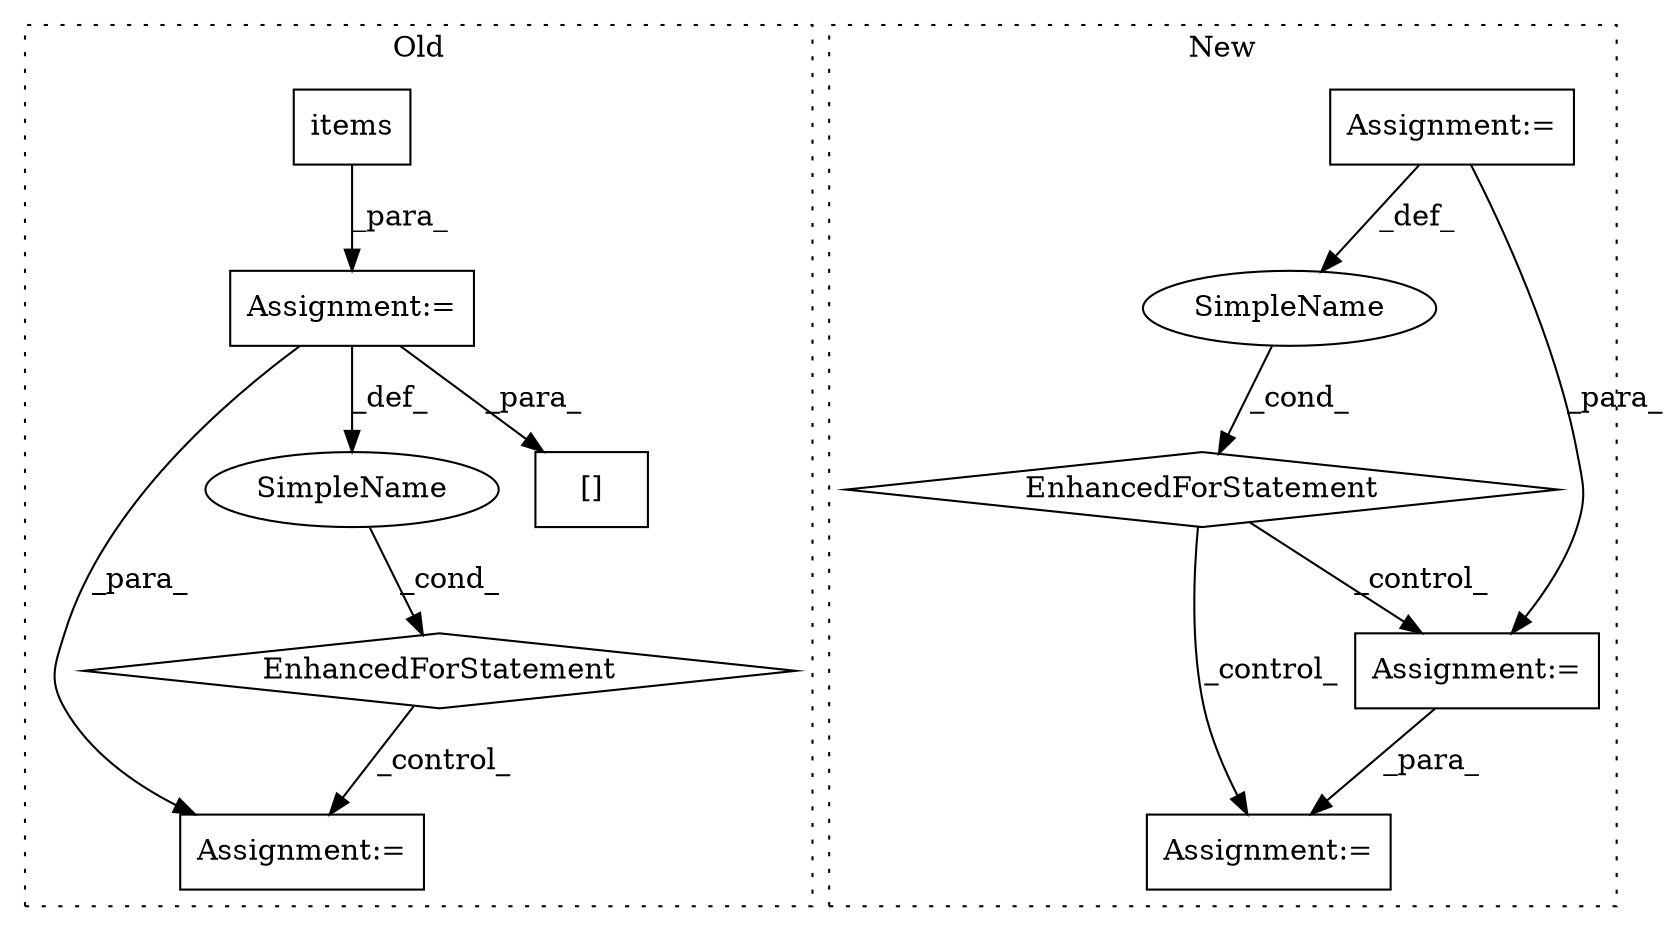digraph G {
subgraph cluster0 {
1 [label="items" a="32" s="10961" l="7" shape="box"];
4 [label="Assignment:=" a="7" s="10870,11006" l="66,2" shape="box"];
5 [label="EnhancedForStatement" a="70" s="10870,11006" l="66,2" shape="diamond"];
8 [label="Assignment:=" a="7" s="11021" l="8" shape="box"];
9 [label="SimpleName" a="42" s="10940" l="3" shape="ellipse"];
11 [label="[]" a="2" s="11060,11077" l="10,1" shape="box"];
label = "Old";
style="dotted";
}
subgraph cluster1 {
2 [label="EnhancedForStatement" a="70" s="11209,11314" l="53,2" shape="diamond"];
3 [label="Assignment:=" a="7" s="11209,11314" l="53,2" shape="box"];
6 [label="Assignment:=" a="7" s="11370" l="8" shape="box"];
7 [label="SimpleName" a="42" s="11266" l="5" shape="ellipse"];
10 [label="Assignment:=" a="7" s="11325" l="1" shape="box"];
label = "New";
style="dotted";
}
1 -> 4 [label="_para_"];
2 -> 10 [label="_control_"];
2 -> 6 [label="_control_"];
3 -> 10 [label="_para_"];
3 -> 7 [label="_def_"];
4 -> 9 [label="_def_"];
4 -> 11 [label="_para_"];
4 -> 8 [label="_para_"];
5 -> 8 [label="_control_"];
7 -> 2 [label="_cond_"];
9 -> 5 [label="_cond_"];
10 -> 6 [label="_para_"];
}